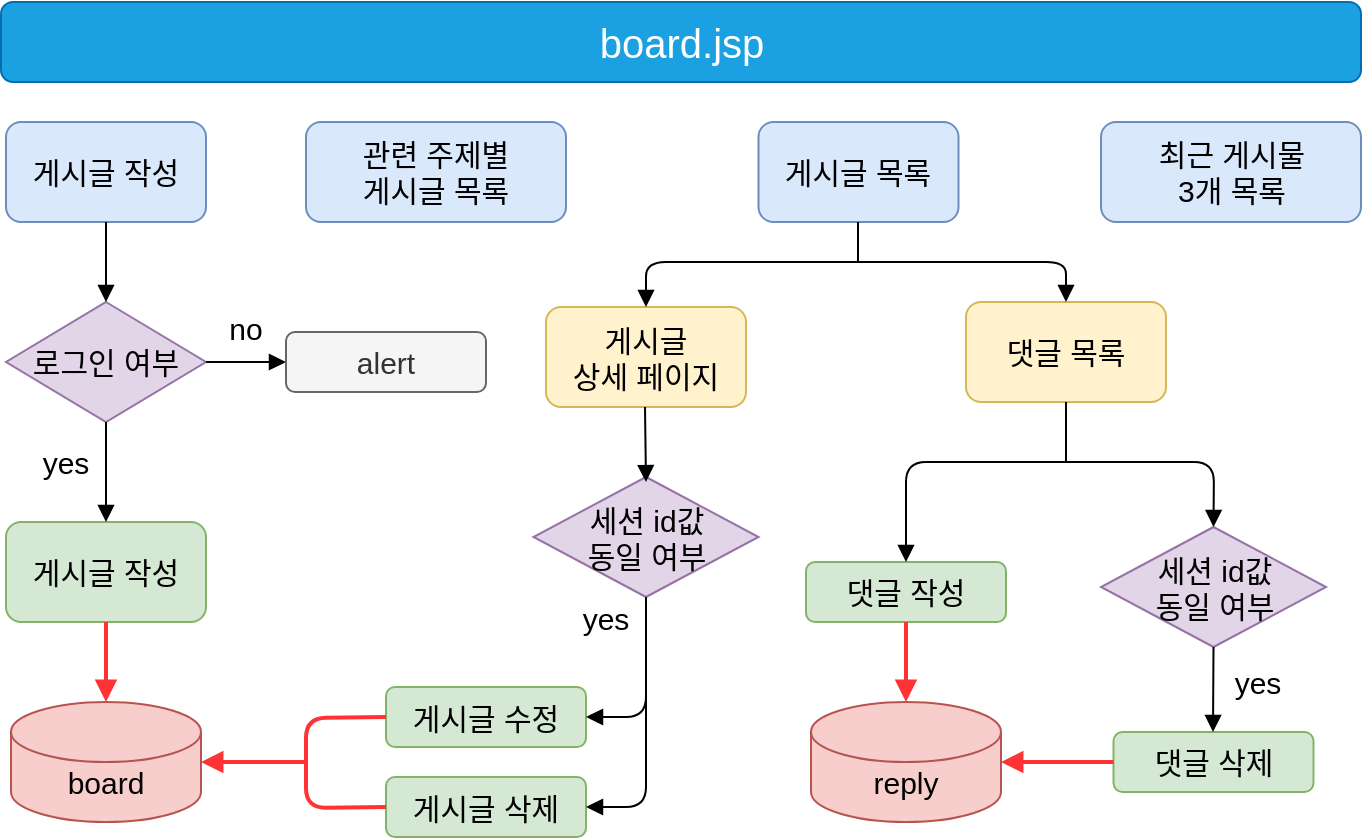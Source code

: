 <mxfile version="14.9.5" type="device"><diagram id="H1RMkQ-EiZyT1k1_GhvV" name="Page-1"><mxGraphModel dx="988" dy="576" grid="1" gridSize="10" guides="1" tooltips="1" connect="1" arrows="1" fold="1" page="1" pageScale="1" pageWidth="850" pageHeight="1100" math="0" shadow="0"><root><mxCell id="0"/><mxCell id="1" parent="0"/><mxCell id="a1G3tKuFu4kIFDYMaitd-1" value="board.jsp" style="rounded=1;whiteSpace=wrap;html=1;fontSize=20;fillColor=#1ba1e2;strokeColor=#006EAF;fontColor=#ffffff;" vertex="1" parent="1"><mxGeometry x="207.5" y="60" width="680" height="40" as="geometry"/></mxCell><mxCell id="a1G3tKuFu4kIFDYMaitd-79" value="게시글 목록" style="rounded=1;whiteSpace=wrap;html=1;fontSize=15;fillColor=#dae8fc;strokeColor=#6c8ebf;" vertex="1" parent="1"><mxGeometry x="586.25" y="120" width="100" height="50" as="geometry"/></mxCell><mxCell id="a1G3tKuFu4kIFDYMaitd-80" value="게시글 작성" style="rounded=1;whiteSpace=wrap;html=1;fontSize=15;fillColor=#dae8fc;strokeColor=#6c8ebf;" vertex="1" parent="1"><mxGeometry x="210" y="120" width="100" height="50" as="geometry"/></mxCell><mxCell id="a1G3tKuFu4kIFDYMaitd-82" value="게시글 수정" style="rounded=1;whiteSpace=wrap;html=1;fontSize=15;fillColor=#d5e8d4;strokeColor=#82b366;" vertex="1" parent="1"><mxGeometry x="400" y="402.5" width="100" height="30" as="geometry"/></mxCell><mxCell id="a1G3tKuFu4kIFDYMaitd-83" value="관련 주제별&lt;br&gt;게시글 목록" style="rounded=1;whiteSpace=wrap;html=1;fontSize=15;fillColor=#dae8fc;strokeColor=#6c8ebf;" vertex="1" parent="1"><mxGeometry x="360" y="120" width="130" height="50" as="geometry"/></mxCell><mxCell id="a1G3tKuFu4kIFDYMaitd-84" value="게시글 삭제" style="rounded=1;whiteSpace=wrap;html=1;fontSize=15;fillColor=#d5e8d4;strokeColor=#82b366;" vertex="1" parent="1"><mxGeometry x="400" y="447.5" width="100" height="30" as="geometry"/></mxCell><mxCell id="a1G3tKuFu4kIFDYMaitd-85" value="댓글 작성" style="rounded=1;whiteSpace=wrap;html=1;fontSize=15;fillColor=#d5e8d4;strokeColor=#82b366;" vertex="1" parent="1"><mxGeometry x="610" y="340" width="100" height="30" as="geometry"/></mxCell><mxCell id="a1G3tKuFu4kIFDYMaitd-86" value="댓글 삭제" style="rounded=1;whiteSpace=wrap;html=1;fontSize=15;fillColor=#d5e8d4;strokeColor=#82b366;" vertex="1" parent="1"><mxGeometry x="763.75" y="425" width="100" height="30" as="geometry"/></mxCell><mxCell id="a1G3tKuFu4kIFDYMaitd-87" value="게시글&lt;br&gt;상세 페이지" style="rounded=1;whiteSpace=wrap;html=1;fontSize=15;fillColor=#fff2cc;strokeColor=#d6b656;" vertex="1" parent="1"><mxGeometry x="480" y="212.5" width="100" height="50" as="geometry"/></mxCell><mxCell id="a1G3tKuFu4kIFDYMaitd-88" value="최근 게시물&lt;br&gt;3개 목록" style="rounded=1;whiteSpace=wrap;html=1;fontSize=15;fillColor=#dae8fc;strokeColor=#6c8ebf;" vertex="1" parent="1"><mxGeometry x="757.5" y="120" width="130" height="50" as="geometry"/></mxCell><mxCell id="a1G3tKuFu4kIFDYMaitd-89" value="로그인 여부" style="rhombus;whiteSpace=wrap;html=1;fontSize=15;fillColor=#e1d5e7;strokeColor=#9673a6;" vertex="1" parent="1"><mxGeometry x="210" y="210" width="100" height="60" as="geometry"/></mxCell><mxCell id="a1G3tKuFu4kIFDYMaitd-90" value="세션 id값&lt;br&gt;동일 여부" style="rhombus;whiteSpace=wrap;html=1;fontSize=15;fillColor=#e1d5e7;strokeColor=#9673a6;" vertex="1" parent="1"><mxGeometry x="473.75" y="297.5" width="112.5" height="60" as="geometry"/></mxCell><mxCell id="a1G3tKuFu4kIFDYMaitd-91" value="" style="shape=cylinder3;whiteSpace=wrap;html=1;boundedLbl=1;backgroundOutline=1;size=15;fillColor=#f8cecc;strokeColor=#b85450;" vertex="1" parent="1"><mxGeometry x="212.5" y="410" width="95" height="60" as="geometry"/></mxCell><mxCell id="a1G3tKuFu4kIFDYMaitd-92" value="board" style="text;html=1;fillColor=none;align=center;verticalAlign=middle;whiteSpace=wrap;rounded=0;fontSize=15;" vertex="1" parent="1"><mxGeometry x="250" y="445" width="20" height="10" as="geometry"/></mxCell><mxCell id="a1G3tKuFu4kIFDYMaitd-97" value="no" style="text;html=1;fillColor=none;align=center;verticalAlign=middle;whiteSpace=wrap;rounded=0;fontSize=15;" vertex="1" parent="1"><mxGeometry x="320" y="212.5" width="20" height="20" as="geometry"/></mxCell><mxCell id="a1G3tKuFu4kIFDYMaitd-98" value="" style="endArrow=block;html=1;endFill=1;exitX=1;exitY=0.5;exitDx=0;exitDy=0;entryX=0;entryY=0.5;entryDx=0;entryDy=0;" edge="1" parent="1" source="a1G3tKuFu4kIFDYMaitd-89" target="a1G3tKuFu4kIFDYMaitd-99"><mxGeometry width="50" height="50" relative="1" as="geometry"><mxPoint x="610" y="240" as="sourcePoint"/><mxPoint x="440" y="240" as="targetPoint"/></mxGeometry></mxCell><mxCell id="a1G3tKuFu4kIFDYMaitd-99" value="alert" style="rounded=1;whiteSpace=wrap;html=1;fontSize=15;fillColor=#f5f5f5;strokeColor=#666666;fontColor=#333333;" vertex="1" parent="1"><mxGeometry x="350" y="225" width="100" height="30" as="geometry"/></mxCell><mxCell id="a1G3tKuFu4kIFDYMaitd-100" value="" style="endArrow=block;html=1;endFill=1;exitX=0.5;exitY=1;exitDx=0;exitDy=0;entryX=0.5;entryY=0;entryDx=0;entryDy=0;" edge="1" parent="1" source="a1G3tKuFu4kIFDYMaitd-80" target="a1G3tKuFu4kIFDYMaitd-89"><mxGeometry width="50" height="50" relative="1" as="geometry"><mxPoint x="220" y="240" as="sourcePoint"/><mxPoint x="150" y="240" as="targetPoint"/></mxGeometry></mxCell><mxCell id="a1G3tKuFu4kIFDYMaitd-101" value="게시글 작성" style="rounded=1;whiteSpace=wrap;html=1;fontSize=15;fillColor=#d5e8d4;strokeColor=#82b366;" vertex="1" parent="1"><mxGeometry x="210" y="320" width="100" height="50" as="geometry"/></mxCell><mxCell id="a1G3tKuFu4kIFDYMaitd-102" value="" style="endArrow=block;html=1;endFill=1;exitX=0.5;exitY=1;exitDx=0;exitDy=0;entryX=0.5;entryY=0;entryDx=0;entryDy=0;" edge="1" parent="1" source="a1G3tKuFu4kIFDYMaitd-89" target="a1G3tKuFu4kIFDYMaitd-101"><mxGeometry width="50" height="50" relative="1" as="geometry"><mxPoint x="270" y="180" as="sourcePoint"/><mxPoint x="270" y="220" as="targetPoint"/></mxGeometry></mxCell><mxCell id="a1G3tKuFu4kIFDYMaitd-103" value="" style="endArrow=block;html=1;endFill=1;exitX=0.5;exitY=1;exitDx=0;exitDy=0;entryX=0.5;entryY=0;entryDx=0;entryDy=0;entryPerimeter=0;strokeColor=#FF3333;strokeWidth=2;" edge="1" parent="1" source="a1G3tKuFu4kIFDYMaitd-101" target="a1G3tKuFu4kIFDYMaitd-91"><mxGeometry width="50" height="50" relative="1" as="geometry"><mxPoint x="270" y="300" as="sourcePoint"/><mxPoint x="270" y="330" as="targetPoint"/></mxGeometry></mxCell><mxCell id="a1G3tKuFu4kIFDYMaitd-104" value="yes" style="text;html=1;fillColor=none;align=center;verticalAlign=middle;whiteSpace=wrap;rounded=0;fontSize=15;" vertex="1" parent="1"><mxGeometry x="230" y="280" width="20" height="20" as="geometry"/></mxCell><mxCell id="a1G3tKuFu4kIFDYMaitd-107" value="댓글 목록" style="rounded=1;whiteSpace=wrap;html=1;fontSize=15;fillColor=#fff2cc;strokeColor=#d6b656;" vertex="1" parent="1"><mxGeometry x="690" y="210" width="100" height="50" as="geometry"/></mxCell><mxCell id="a1G3tKuFu4kIFDYMaitd-112" value="yes" style="text;html=1;fillColor=none;align=center;verticalAlign=middle;whiteSpace=wrap;rounded=0;fontSize=15;" vertex="1" parent="1"><mxGeometry x="500" y="357.5" width="20" height="20" as="geometry"/></mxCell><mxCell id="a1G3tKuFu4kIFDYMaitd-113" value="세션 id값&lt;br&gt;동일 여부" style="rhombus;whiteSpace=wrap;html=1;fontSize=15;fillColor=#e1d5e7;strokeColor=#9673a6;" vertex="1" parent="1"><mxGeometry x="757.5" y="322.5" width="112.5" height="60" as="geometry"/></mxCell><mxCell id="a1G3tKuFu4kIFDYMaitd-115" value="" style="endArrow=block;html=1;endFill=1;exitX=0.5;exitY=1;exitDx=0;exitDy=0;entryX=1;entryY=0.5;entryDx=0;entryDy=0;" edge="1" parent="1" source="a1G3tKuFu4kIFDYMaitd-90" target="a1G3tKuFu4kIFDYMaitd-82"><mxGeometry width="50" height="50" relative="1" as="geometry"><mxPoint x="180" y="162.5" as="sourcePoint"/><mxPoint x="180" y="202.5" as="targetPoint"/><Array as="points"><mxPoint x="530" y="417.5"/></Array></mxGeometry></mxCell><mxCell id="a1G3tKuFu4kIFDYMaitd-116" value="" style="endArrow=block;html=1;endFill=1;exitX=0.5;exitY=1;exitDx=0;exitDy=0;entryX=1;entryY=0.5;entryDx=0;entryDy=0;" edge="1" parent="1"><mxGeometry width="50" height="50" relative="1" as="geometry"><mxPoint x="530" y="402.5" as="sourcePoint"/><mxPoint x="500" y="462.5" as="targetPoint"/><Array as="points"><mxPoint x="530" y="462.5"/></Array></mxGeometry></mxCell><mxCell id="a1G3tKuFu4kIFDYMaitd-117" value="yes" style="text;html=1;fillColor=none;align=center;verticalAlign=middle;whiteSpace=wrap;rounded=0;fontSize=15;" vertex="1" parent="1"><mxGeometry x="825.5" y="390" width="20" height="20" as="geometry"/></mxCell><mxCell id="a1G3tKuFu4kIFDYMaitd-121" value="" style="endArrow=block;html=1;endFill=1;exitX=0.5;exitY=1;exitDx=0;exitDy=0;" edge="1" parent="1" source="a1G3tKuFu4kIFDYMaitd-113"><mxGeometry width="50" height="50" relative="1" as="geometry"><mxPoint x="727.5" y="395" as="sourcePoint"/><mxPoint x="813.5" y="425" as="targetPoint"/></mxGeometry></mxCell><mxCell id="a1G3tKuFu4kIFDYMaitd-122" value="" style="endArrow=none;html=1;endFill=0;exitX=0;exitY=0.5;exitDx=0;exitDy=0;strokeColor=#FF3333;strokeWidth=2;" edge="1" parent="1" source="a1G3tKuFu4kIFDYMaitd-82"><mxGeometry width="50" height="50" relative="1" as="geometry"><mxPoint x="270" y="380" as="sourcePoint"/><mxPoint x="360" y="440" as="targetPoint"/><Array as="points"><mxPoint x="360" y="418"/></Array></mxGeometry></mxCell><mxCell id="a1G3tKuFu4kIFDYMaitd-123" value="" style="endArrow=none;html=1;endFill=0;exitX=0;exitY=0.5;exitDx=0;exitDy=0;strokeColor=#FF3333;strokeWidth=2;" edge="1" parent="1" source="a1G3tKuFu4kIFDYMaitd-84"><mxGeometry width="50" height="50" relative="1" as="geometry"><mxPoint x="410" y="427.5" as="sourcePoint"/><mxPoint x="360" y="440" as="targetPoint"/><Array as="points"><mxPoint x="360" y="463"/></Array></mxGeometry></mxCell><mxCell id="a1G3tKuFu4kIFDYMaitd-124" value="" style="endArrow=block;html=1;endFill=1;entryX=1;entryY=0.5;entryDx=0;entryDy=0;entryPerimeter=0;strokeColor=#FF3333;strokeWidth=2;" edge="1" parent="1" target="a1G3tKuFu4kIFDYMaitd-91"><mxGeometry width="50" height="50" relative="1" as="geometry"><mxPoint x="360" y="440" as="sourcePoint"/><mxPoint x="270" y="420" as="targetPoint"/></mxGeometry></mxCell><mxCell id="a1G3tKuFu4kIFDYMaitd-125" value="" style="shape=cylinder3;whiteSpace=wrap;html=1;boundedLbl=1;backgroundOutline=1;size=15;fillColor=#f8cecc;strokeColor=#b85450;" vertex="1" parent="1"><mxGeometry x="612.5" y="410" width="95" height="60" as="geometry"/></mxCell><mxCell id="a1G3tKuFu4kIFDYMaitd-126" value="reply" style="text;html=1;fillColor=none;align=center;verticalAlign=middle;whiteSpace=wrap;rounded=0;fontSize=15;" vertex="1" parent="1"><mxGeometry x="650" y="445" width="20" height="10" as="geometry"/></mxCell><mxCell id="a1G3tKuFu4kIFDYMaitd-127" value="" style="endArrow=block;html=1;endFill=1;exitX=0.5;exitY=1;exitDx=0;exitDy=0;strokeColor=#FF3333;strokeWidth=2;entryX=0.5;entryY=0;entryDx=0;entryDy=0;entryPerimeter=0;" edge="1" parent="1" source="a1G3tKuFu4kIFDYMaitd-85" target="a1G3tKuFu4kIFDYMaitd-125"><mxGeometry width="50" height="50" relative="1" as="geometry"><mxPoint x="270" y="380" as="sourcePoint"/><mxPoint x="660" y="400" as="targetPoint"/></mxGeometry></mxCell><mxCell id="a1G3tKuFu4kIFDYMaitd-129" value="" style="endArrow=block;html=1;endFill=1;exitX=0.5;exitY=1;exitDx=0;exitDy=0;" edge="1" parent="1"><mxGeometry width="50" height="50" relative="1" as="geometry"><mxPoint x="529.5" y="262.5" as="sourcePoint"/><mxPoint x="530" y="300" as="targetPoint"/></mxGeometry></mxCell><mxCell id="a1G3tKuFu4kIFDYMaitd-130" value="" style="endArrow=none;html=1;endFill=0;exitX=0.5;exitY=1;exitDx=0;exitDy=0;" edge="1" parent="1" source="a1G3tKuFu4kIFDYMaitd-107"><mxGeometry width="50" height="50" relative="1" as="geometry"><mxPoint x="700" y="273" as="sourcePoint"/><mxPoint x="740" y="290" as="targetPoint"/></mxGeometry></mxCell><mxCell id="a1G3tKuFu4kIFDYMaitd-131" value="" style="endArrow=block;html=1;endFill=1;entryX=0.5;entryY=0;entryDx=0;entryDy=0;" edge="1" parent="1" target="a1G3tKuFu4kIFDYMaitd-85"><mxGeometry width="50" height="50" relative="1" as="geometry"><mxPoint x="710" y="290" as="sourcePoint"/><mxPoint x="720" y="300" as="targetPoint"/><Array as="points"><mxPoint x="660" y="290"/></Array></mxGeometry></mxCell><mxCell id="a1G3tKuFu4kIFDYMaitd-132" value="" style="endArrow=block;html=1;endFill=1;entryX=0.5;entryY=0;entryDx=0;entryDy=0;" edge="1" parent="1" target="a1G3tKuFu4kIFDYMaitd-113"><mxGeometry width="50" height="50" relative="1" as="geometry"><mxPoint x="710" y="290" as="sourcePoint"/><mxPoint x="670" y="322.5" as="targetPoint"/><Array as="points"><mxPoint x="814" y="290"/></Array></mxGeometry></mxCell><mxCell id="a1G3tKuFu4kIFDYMaitd-133" value="" style="endArrow=block;html=1;endFill=1;exitX=0;exitY=0.5;exitDx=0;exitDy=0;strokeColor=#FF3333;strokeWidth=2;entryX=1;entryY=0.5;entryDx=0;entryDy=0;entryPerimeter=0;" edge="1" parent="1" source="a1G3tKuFu4kIFDYMaitd-86" target="a1G3tKuFu4kIFDYMaitd-125"><mxGeometry width="50" height="50" relative="1" as="geometry"><mxPoint x="670" y="380" as="sourcePoint"/><mxPoint x="670" y="420" as="targetPoint"/></mxGeometry></mxCell><mxCell id="a1G3tKuFu4kIFDYMaitd-134" value="" style="endArrow=none;html=1;endFill=0;exitX=0.5;exitY=1;exitDx=0;exitDy=0;" edge="1" parent="1"><mxGeometry width="50" height="50" relative="1" as="geometry"><mxPoint x="636" y="170" as="sourcePoint"/><mxPoint x="636" y="190" as="targetPoint"/></mxGeometry></mxCell><mxCell id="a1G3tKuFu4kIFDYMaitd-135" value="" style="endArrow=block;html=1;endFill=1;entryX=0.5;entryY=0;entryDx=0;entryDy=0;" edge="1" parent="1" target="a1G3tKuFu4kIFDYMaitd-87"><mxGeometry width="50" height="50" relative="1" as="geometry"><mxPoint x="606" y="190" as="sourcePoint"/><mxPoint x="556" y="250.0" as="targetPoint"/><Array as="points"><mxPoint x="530" y="190"/></Array></mxGeometry></mxCell><mxCell id="a1G3tKuFu4kIFDYMaitd-136" value="" style="endArrow=block;html=1;endFill=1;entryX=0.5;entryY=0;entryDx=0;entryDy=0;" edge="1" parent="1" target="a1G3tKuFu4kIFDYMaitd-107"><mxGeometry width="50" height="50" relative="1" as="geometry"><mxPoint x="606" y="190.0" as="sourcePoint"/><mxPoint x="709.75" y="222.5" as="targetPoint"/><Array as="points"><mxPoint x="740" y="190"/></Array></mxGeometry></mxCell></root></mxGraphModel></diagram></mxfile>